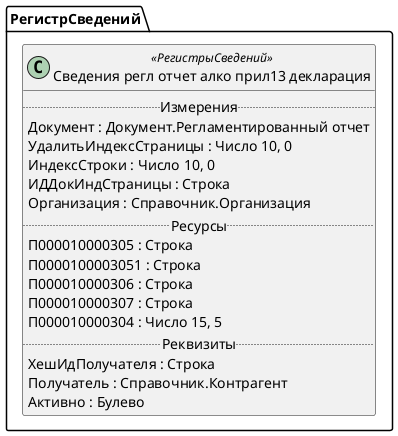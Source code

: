 ﻿@startuml СведенияРеглОтчетАлкоПрил13Декларация
'!include templates.wsd
'..\include templates.wsd
class РегистрСведений.СведенияРеглОтчетАлкоПрил13Декларация as "Сведения регл отчет алко прил13 декларация" <<РегистрыСведений>>
{
..Измерения..
Документ : Документ.Регламентированный отчет
УдалитьИндексСтраницы : Число 10, 0
ИндексСтроки : Число 10, 0
ИДДокИндСтраницы : Строка
Организация : Справочник.Организация
..Ресурсы..
П000010000305 : Строка
П0000100003051 : Строка
П000010000306 : Строка
П000010000307 : Строка
П000010000304 : Число 15, 5
..Реквизиты..
ХешИдПолучателя : Строка
Получатель : Справочник.Контрагент
Активно : Булево
}
@enduml
